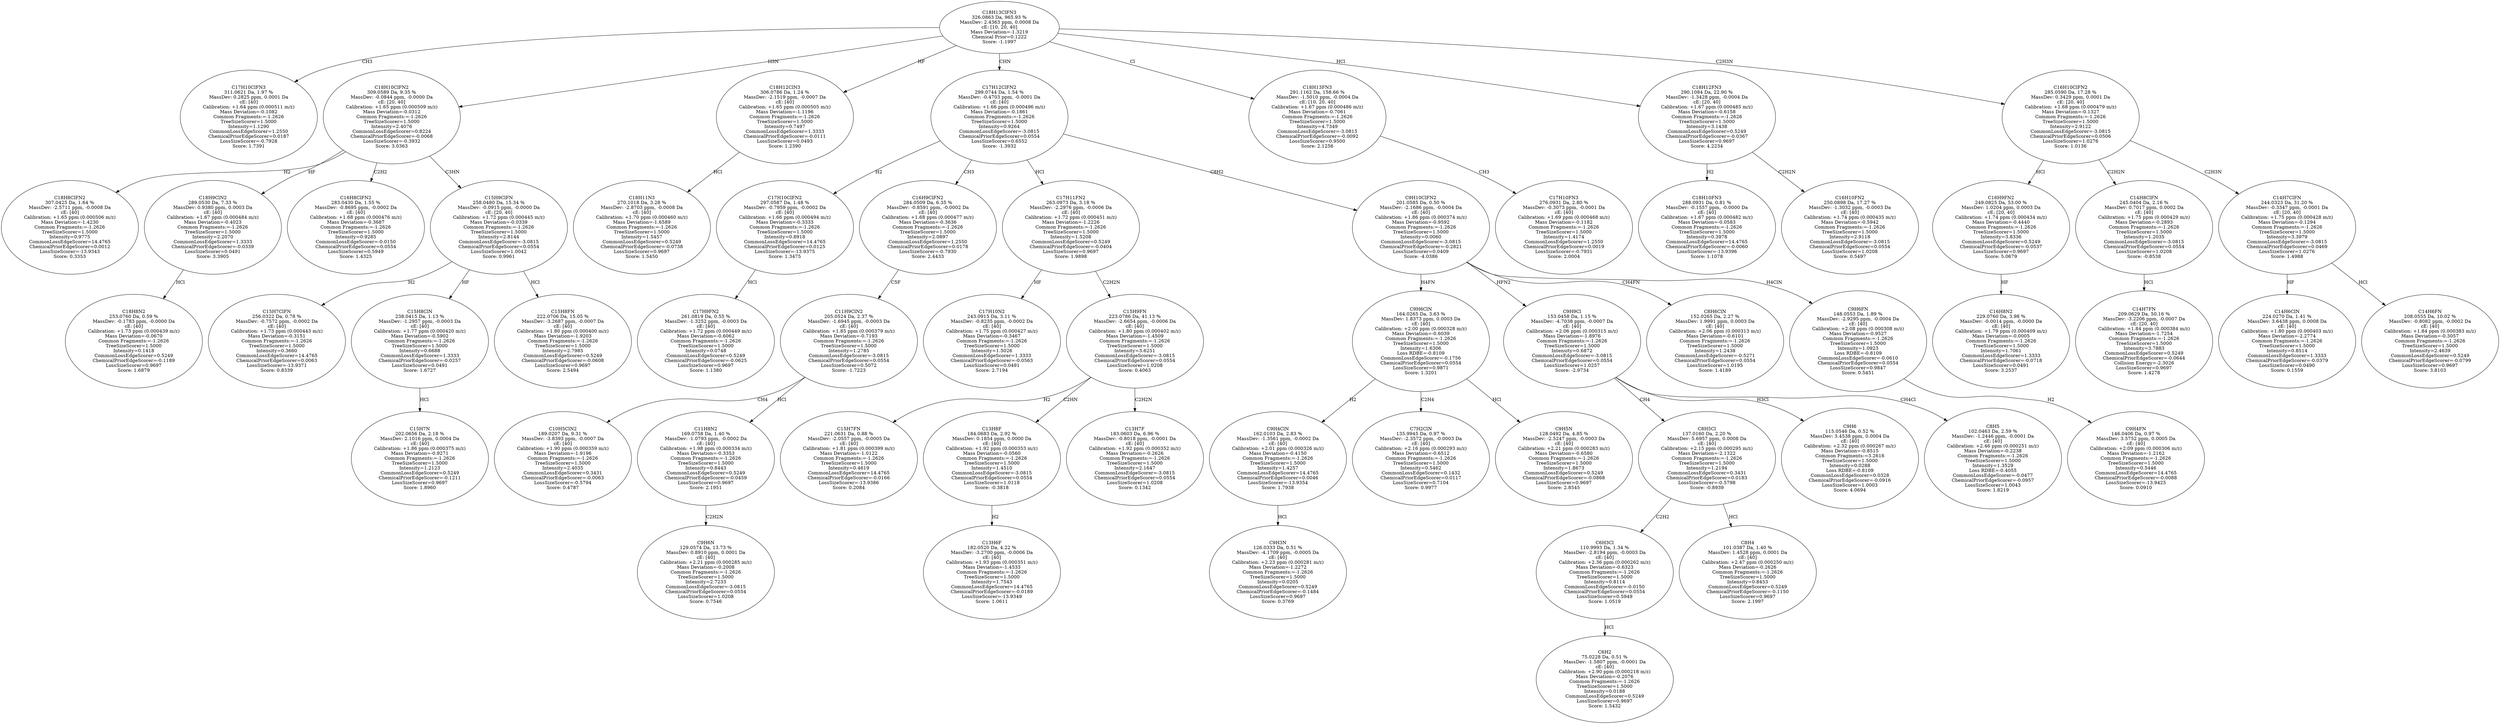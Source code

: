 strict digraph {
v1 [label="C17H10ClFN3\n311.0621 Da, 1.97 %\nMassDev: 0.2825 ppm, 0.0001 Da\ncE: [40]\nCalibration: +1.64 ppm (0.000511 m/z)\nMass Deviation=-0.1082\nCommon Fragments:=-1.2626\nTreeSizeScorer=1.5000\nIntensity=1.1290\nCommonLossEdgeScorer=1.2550\nChemicalPriorEdgeScorer=0.0187\nLossSizeScorer=-0.7928\nScore: 1.7391"];
v2 [label="C18H8ClFN2\n307.0425 Da, 1.64 %\nMassDev: -2.5711 ppm, -0.0008 Da\ncE: [40]\nCalibration: +1.65 ppm (0.000506 m/z)\nMass Deviation=-1.4230\nCommon Fragments:=-1.2626\nTreeSizeScorer=1.5000\nIntensity=0.9775\nCommonLossEdgeScorer=14.4765\nChemicalPriorEdgeScorer=0.0012\nLossSizeScorer=-13.9343\nScore: 0.3353"];
v3 [label="C18H8N2\n253.0760 Da, 0.59 %\nMassDev: -0.1783 ppm, -0.0000 Da\ncE: [40]\nCalibration: +1.73 ppm (0.000439 m/z)\nMass Deviation=-0.0670\nCommon Fragments:=-1.2626\nTreeSizeScorer=1.5000\nIntensity=0.1418\nCommonLossEdgeScorer=0.5249\nChemicalPriorEdgeScorer=-0.1189\nLossSizeScorer=0.9697\nScore: 1.6879"];
v4 [label="C18H9ClN2\n289.0530 Da, 7.33 %\nMassDev: 0.9380 ppm, 0.0003 Da\ncE: [40]\nCalibration: +1.67 ppm (0.000484 m/z)\nMass Deviation=-0.4023\nCommon Fragments:=-1.2626\nTreeSizeScorer=1.5000\nIntensity=2.2070\nCommonLossEdgeScorer=1.3333\nChemicalPriorEdgeScorer=-0.0339\nLossSizeScorer=0.0491\nScore: 3.3905"];
v5 [label="C16H8ClFN2\n283.0430 Da, 1.55 %\nMassDev: -0.8695 ppm, -0.0002 Da\ncE: [40]\nCalibration: +1.68 ppm (0.000476 m/z)\nMass Deviation=-0.3687\nCommon Fragments:=-1.2626\nTreeSizeScorer=1.5000\nIntensity=0.9285\nCommonLossEdgeScorer=-0.0150\nChemicalPriorEdgeScorer=0.0554\nLossSizeScorer=0.5949\nScore: 1.4325"];
v6 [label="C15H7ClFN\n256.0322 Da, 0.78 %\nMassDev: -0.7572 ppm, -0.0002 Da\ncE: [40]\nCalibration: +1.73 ppm (0.000443 m/z)\nMass Deviation=-0.3151\nCommon Fragments:=-1.2626\nTreeSizeScorer=1.5000\nIntensity=0.3660\nCommonLossEdgeScorer=14.4765\nChemicalPriorEdgeScorer=0.0063\nLossSizeScorer=-13.9371\nScore: 0.8339"];
v7 [label="C15H7N\n202.0656 Da, 2.18 %\nMassDev: 2.1016 ppm, 0.0004 Da\ncE: [40]\nCalibration: +1.86 ppm (0.000375 m/z)\nMass Deviation=-0.9271\nCommon Fragments:=-1.2626\nTreeSizeScorer=1.5000\nIntensity=1.2123\nCommonLossEdgeScorer=0.5249\nChemicalPriorEdgeScorer=-0.1211\nLossSizeScorer=0.9697\nScore: 1.8960"];
v8 [label="C15H8ClN\n238.0415 Da, 1.13 %\nMassDev: -1.2957 ppm, -0.0003 Da\ncE: [40]\nCalibration: +1.77 ppm (0.000420 m/z)\nMass Deviation=-0.5902\nCommon Fragments:=-1.2626\nTreeSizeScorer=1.5000\nIntensity=0.6688\nCommonLossEdgeScorer=1.3333\nChemicalPriorEdgeScorer=-0.0257\nLossSizeScorer=0.0491\nScore: 1.6727"];
v9 [label="C15H8FN\n222.0706 Da, 15.05 %\nMassDev: -3.2687 ppm, -0.0007 Da\ncE: [40]\nCalibration: +1.80 ppm (0.000400 m/z)\nMass Deviation=-1.9203\nCommon Fragments:=-1.2626\nTreeSizeScorer=1.5000\nIntensity=2.7985\nCommonLossEdgeScorer=0.5249\nChemicalPriorEdgeScorer=-0.0608\nLossSizeScorer=0.9697\nScore: 2.5494"];
v10 [label="C15H9ClFN\n258.0480 Da, 15.34 %\nMassDev: -0.0915 ppm, -0.0000 Da\ncE: [20, 40]\nCalibration: +1.72 ppm (0.000445 m/z)\nMass Deviation=-0.0339\nCommon Fragments:=-1.2626\nTreeSizeScorer=1.5000\nIntensity=2.8144\nCommonLossEdgeScorer=-3.0815\nChemicalPriorEdgeScorer=0.0554\nLossSizeScorer=1.0042\nScore: 0.9961"];
v11 [label="C18H10ClFN2\n309.0589 Da, 9.35 %\nMassDev: -0.0844 ppm, -0.0000 Da\ncE: [20, 40]\nCalibration: +1.65 ppm (0.000509 m/z)\nMass Deviation=-0.0312\nCommon Fragments:=-1.2626\nTreeSizeScorer=1.5000\nIntensity=2.4076\nCommonLossEdgeScorer=0.8224\nChemicalPriorEdgeScorer=-0.0068\nLossSizeScorer=-0.3932\nScore: 3.0363"];
v12 [label="C18H11N3\n270.1018 Da, 3.28 %\nMassDev: -2.8703 ppm, -0.0008 Da\ncE: [40]\nCalibration: +1.70 ppm (0.000460 m/z)\nMass Deviation=-1.6589\nCommon Fragments:=-1.2626\nTreeSizeScorer=1.5000\nIntensity=1.5457\nCommonLossEdgeScorer=0.5249\nChemicalPriorEdgeScorer=-0.0738\nLossSizeScorer=0.9697\nScore: 1.5450"];
v13 [label="C18H12ClN3\n306.0786 Da, 1.24 %\nMassDev: -2.1519 ppm, -0.0007 Da\ncE: [40]\nCalibration: +1.65 ppm (0.000505 m/z)\nMass Deviation=-1.1196\nCommon Fragments:=-1.2626\nTreeSizeScorer=1.5000\nIntensity=0.7497\nCommonLossEdgeScorer=1.3333\nChemicalPriorEdgeScorer=-0.0111\nLossSizeScorer=0.0493\nScore: 1.2390"];
v14 [label="C17H9FN2\n261.0819 Da, 0.55 %\nMassDev: -1.3252 ppm, -0.0003 Da\ncE: [40]\nCalibration: +1.72 ppm (0.000449 m/z)\nMass Deviation=-0.6062\nCommon Fragments:=-1.2626\nTreeSizeScorer=1.5000\nIntensity=0.0748\nCommonLossEdgeScorer=0.5249\nChemicalPriorEdgeScorer=-0.0625\nLossSizeScorer=0.9697\nScore: 1.1380"];
v15 [label="C17H10ClFN2\n297.0587 Da, 1.48 %\nMassDev: -0.7959 ppm, -0.0002 Da\ncE: [40]\nCalibration: +1.66 ppm (0.000494 m/z)\nMass Deviation=-0.3333\nCommon Fragments:=-1.2626\nTreeSizeScorer=1.5000\nIntensity=0.8918\nCommonLossEdgeScorer=14.4765\nChemicalPriorEdgeScorer=0.0125\nLossSizeScorer=-13.9375\nScore: 1.3475"];
v16 [label="C10H5ClN2\n189.0207 Da, 9.31 %\nMassDev: -3.8393 ppm, -0.0007 Da\ncE: [40]\nCalibration: +1.90 ppm (0.000359 m/z)\nMass Deviation=-1.9196\nCommon Fragments:=-1.2626\nTreeSizeScorer=1.5000\nIntensity=2.4035\nCommonLossEdgeScorer=0.3431\nChemicalPriorEdgeScorer=-0.0063\nLossSizeScorer=-0.5794\nScore: 0.4787"];
v17 [label="C9H6N\n129.0574 Da, 13.73 %\nMassDev: 0.8910 ppm, 0.0001 Da\ncE: [40]\nCalibration: +2.21 ppm (0.000285 m/z)\nMass Deviation=-0.2008\nCommon Fragments:=-1.2626\nTreeSizeScorer=1.5000\nIntensity=2.7233\nCommonLossEdgeScorer=-3.0815\nChemicalPriorEdgeScorer=0.0554\nLossSizeScorer=1.0208\nScore: 0.7546"];
v18 [label="C11H8N2\n169.0758 Da, 1.40 %\nMassDev: -1.0793 ppm, -0.0002 Da\ncE: [40]\nCalibration: +1.98 ppm (0.000334 m/z)\nMass Deviation=-0.3353\nCommon Fragments:=-1.2626\nTreeSizeScorer=1.5000\nIntensity=0.8443\nCommonLossEdgeScorer=0.5249\nChemicalPriorEdgeScorer=-0.0459\nLossSizeScorer=0.9697\nScore: 2.1951"];
v19 [label="C11H9ClN2\n205.0524 Da, 2.37 %\nMassDev: -1.6945 ppm, -0.0003 Da\ncE: [40]\nCalibration: +1.85 ppm (0.000379 m/z)\nMass Deviation=-0.7193\nCommon Fragments:=-1.2626\nTreeSizeScorer=1.5000\nIntensity=1.2785\nCommonLossEdgeScorer=-3.0815\nChemicalPriorEdgeScorer=0.0554\nLossSizeScorer=0.5072\nScore: -1.7223"];
v20 [label="C16H9ClFN2\n284.0509 Da, 6.35 %\nMassDev: -0.8591 ppm, -0.0002 Da\ncE: [40]\nCalibration: +1.68 ppm (0.000477 m/z)\nMass Deviation=-0.3636\nCommon Fragments:=-1.2626\nTreeSizeScorer=1.5000\nIntensity=2.0897\nCommonLossEdgeScorer=1.2550\nChemicalPriorEdgeScorer=0.0178\nLossSizeScorer=-0.7930\nScore: 2.4433"];
v21 [label="C17H10N2\n243.0915 Da, 3.11 %\nMassDev: -0.8235 ppm, -0.0002 Da\ncE: [40]\nCalibration: +1.75 ppm (0.000427 m/z)\nMass Deviation=-0.3467\nCommon Fragments:=-1.2626\nTreeSizeScorer=1.5000\nIntensity=1.5026\nCommonLossEdgeScorer=1.3333\nChemicalPriorEdgeScorer=-0.0563\nLossSizeScorer=0.0491\nScore: 2.7194"];
v22 [label="C15H7FN\n221.0631 Da, 0.88 %\nMassDev: -2.0557 ppm, -0.0005 Da\ncE: [40]\nCalibration: +1.81 ppm (0.000399 m/z)\nMass Deviation=-1.0122\nCommon Fragments:=-1.2626\nTreeSizeScorer=1.5000\nIntensity=0.4619\nCommonLossEdgeScorer=14.4765\nChemicalPriorEdgeScorer=-0.0166\nLossSizeScorer=-13.9386\nScore: 0.2084"];
v23 [label="C13H6F\n182.0520 Da, 4.22 %\nMassDev: -3.2700 ppm, -0.0006 Da\ncE: [40]\nCalibration: +1.93 ppm (0.000351 m/z)\nMass Deviation=-1.4533\nCommon Fragments:=-1.2626\nTreeSizeScorer=1.5000\nIntensity=1.7543\nCommonLossEdgeScorer=14.4765\nChemicalPriorEdgeScorer=-0.0189\nLossSizeScorer=-13.9349\nScore: 1.0611"];
v24 [label="C13H8F\n184.0683 Da, 2.92 %\nMassDev: 0.1854 ppm, 0.0000 Da\ncE: [40]\nCalibration: +1.92 ppm (0.000353 m/z)\nMass Deviation=-0.0560\nCommon Fragments:=-1.2626\nTreeSizeScorer=1.5000\nIntensity=1.4510\nCommonLossEdgeScorer=-3.0815\nChemicalPriorEdgeScorer=0.0554\nLossSizeScorer=1.0118\nScore: -0.3818"];
v25 [label="C13H7F\n183.0603 Da, 6.96 %\nMassDev: -0.8018 ppm, -0.0001 Da\ncE: [40]\nCalibration: +1.92 ppm (0.000352 m/z)\nMass Deviation=-0.2626\nCommon Fragments:=-1.2626\nTreeSizeScorer=1.5000\nIntensity=2.1647\nCommonLossEdgeScorer=-3.0815\nChemicalPriorEdgeScorer=0.0554\nLossSizeScorer=1.0208\nScore: 0.1342"];
v26 [label="C15H9FN\n223.0786 Da, 41.13 %\nMassDev: -2.6654 ppm, -0.0006 Da\ncE: [40]\nCalibration: +1.80 ppm (0.000402 m/z)\nMass Deviation=-1.4509\nCommon Fragments:=-1.2626\nTreeSizeScorer=1.5000\nIntensity=3.6251\nCommonLossEdgeScorer=-3.0815\nChemicalPriorEdgeScorer=0.0554\nLossSizeScorer=1.0208\nScore: 0.4063"];
v27 [label="C17H11FN2\n263.0973 Da, 3.18 %\nMassDev: -2.2976 ppm, -0.0006 Da\ncE: [40]\nCalibration: +1.72 ppm (0.000451 m/z)\nMass Deviation=-1.2226\nCommon Fragments:=-1.2626\nTreeSizeScorer=1.5000\nIntensity=1.5208\nCommonLossEdgeScorer=0.5249\nChemicalPriorEdgeScorer=-0.0404\nLossSizeScorer=0.9697\nScore: 1.9898"];
v28 [label="C9H3N\n126.0333 Da, 0.51 %\nMassDev: -4.1709 ppm, -0.0005 Da\ncE: [40]\nCalibration: +2.23 ppm (0.000281 m/z)\nMass Deviation=-1.2272\nCommon Fragments:=-1.2626\nTreeSizeScorer=1.5000\nIntensity=0.0205\nCommonLossEdgeScorer=0.5249\nChemicalPriorEdgeScorer=-0.1484\nLossSizeScorer=0.9697\nScore: 0.3769"];
v29 [label="C9H4ClN\n162.0103 Da, 2.83 %\nMassDev: -1.3561 ppm, -0.0002 Da\ncE: [40]\nCalibration: +2.01 ppm (0.000326 m/z)\nMass Deviation=-0.4150\nCommon Fragments:=-1.2626\nTreeSizeScorer=1.5000\nIntensity=1.4257\nCommonLossEdgeScorer=14.4765\nChemicalPriorEdgeScorer=0.0046\nLossSizeScorer=-13.9354\nScore: 1.7938"];
v30 [label="C7H2ClN\n135.9945 Da, 0.97 %\nMassDev: -2.3572 ppm, -0.0003 Da\ncE: [40]\nCalibration: +2.16 ppm (0.000293 m/z)\nMass Deviation=-0.6512\nCommon Fragments:=-1.2626\nTreeSizeScorer=1.5000\nIntensity=0.5462\nCommonLossEdgeScorer=0.1432\nChemicalPriorEdgeScorer=0.0117\nLossSizeScorer=0.7104\nScore: 0.9977"];
v31 [label="C9H5N\n128.0492 Da, 4.85 %\nMassDev: -2.5247 ppm, -0.0003 Da\ncE: [40]\nCalibration: +2.21 ppm (0.000283 m/z)\nMass Deviation=-0.6580\nCommon Fragments:=-1.2626\nTreeSizeScorer=1.5000\nIntensity=1.8673\nCommonLossEdgeScorer=0.5249\nChemicalPriorEdgeScorer=-0.0868\nLossSizeScorer=0.9697\nScore: 2.8545"];
v32 [label="C9H6ClN\n164.0265 Da, 3.63 %\nMassDev: 1.8373 ppm, 0.0003 Da\ncE: [40]\nCalibration: +2.00 ppm (0.000328 m/z)\nMass Deviation=-0.6039\nCommon Fragments:=-1.2626\nTreeSizeScorer=1.5000\nIntensity=1.6306\nLoss RDBE=-0.8109\nCommonLossEdgeScorer=-0.1756\nChemicalPriorEdgeScorer=0.0554\nLossSizeScorer=0.9871\nScore: 1.3201"];
v33 [label="C6H2\n75.0228 Da, 0.51 %\nMassDev: -1.5807 ppm, -0.0001 Da\ncE: [40]\nCalibration: +2.90 ppm (0.000218 m/z)\nMass Deviation=-0.2076\nCommon Fragments:=-1.2626\nTreeSizeScorer=1.5000\nIntensity=0.0188\nCommonLossEdgeScorer=0.5249\nLossSizeScorer=0.9697\nScore: 1.5432"];
v34 [label="C6H3Cl\n110.9993 Da, 1.34 %\nMassDev: -2.8194 ppm, -0.0003 Da\ncE: [40]\nCalibration: +2.36 ppm (0.000262 m/z)\nMass Deviation=-0.6323\nCommon Fragments:=-1.2626\nTreeSizeScorer=1.5000\nIntensity=0.8114\nCommonLossEdgeScorer=-0.0150\nChemicalPriorEdgeScorer=0.0554\nLossSizeScorer=0.5949\nScore: 1.0519"];
v35 [label="C8H4\n101.0387 Da, 1.40 %\nMassDev: 1.4528 ppm, 0.0001 Da\ncE: [40]\nCalibration: +2.47 ppm (0.000250 m/z)\nMass Deviation=-0.2626\nCommon Fragments:=-1.2626\nTreeSizeScorer=1.5000\nIntensity=0.8453\nCommonLossEdgeScorer=0.5249\nChemicalPriorEdgeScorer=-0.1150\nLossSizeScorer=0.9697\nScore: 2.1997"];
v36 [label="C8H5Cl\n137.0160 Da, 2.20 %\nMassDev: 5.6957 ppm, 0.0008 Da\ncE: [40]\nCalibration: +2.15 ppm (0.000295 m/z)\nMass Deviation=-2.1322\nCommon Fragments:=-1.2626\nTreeSizeScorer=1.5000\nIntensity=1.2194\nCommonLossEdgeScorer=0.3431\nChemicalPriorEdgeScorer=0.0183\nLossSizeScorer=-0.5798\nScore: -0.8939"];
v37 [label="C9H6\n115.0546 Da, 0.52 %\nMassDev: 3.4538 ppm, 0.0004 Da\ncE: [40]\nCalibration: +2.32 ppm (0.000267 m/z)\nMass Deviation=-0.8515\nCommon Fragments:=3.2616\nTreeSizeScorer=1.5000\nIntensity=0.0288\nLoss RDBE=-0.8109\nCommonLossEdgeScorer=0.0328\nChemicalPriorEdgeScorer=-0.0916\nLossSizeScorer=1.0003\nScore: 4.0694"];
v38 [label="C8H5\n102.0463 Da, 2.59 %\nMassDev: -1.2446 ppm, -0.0001 Da\ncE: [40]\nCalibration: +2.46 ppm (0.000251 m/z)\nMass Deviation=-0.2238\nCommon Fragments:=-1.2626\nTreeSizeScorer=1.5000\nIntensity=1.3529\nLoss RDBE=-0.4055\nCommonLossEdgeScorer=-0.0477\nChemicalPriorEdgeScorer=-0.0957\nLossSizeScorer=1.0043\nScore: 1.8219"];
v39 [label="C9H9Cl\n153.0458 Da, 1.15 %\nMassDev: -4.7038 ppm, -0.0007 Da\ncE: [40]\nCalibration: +2.06 ppm (0.000315 m/z)\nMass Deviation=-1.8976\nCommon Fragments:=-1.2626\nTreeSizeScorer=1.5000\nIntensity=0.6872\nCommonLossEdgeScorer=-3.0815\nChemicalPriorEdgeScorer=0.0554\nLossSizeScorer=1.0257\nScore: -2.9734"];
v40 [label="C8H6ClN\n152.0265 Da, 2.27 %\nMassDev: 1.9991 ppm, 0.0003 Da\ncE: [40]\nCalibration: +2.06 ppm (0.000313 m/z)\nMass Deviation=-0.6101\nCommon Fragments:=-1.2626\nTreeSizeScorer=1.5000\nIntensity=1.2438\nCommonLossEdgeScorer=-0.5271\nChemicalPriorEdgeScorer=0.0554\nLossSizeScorer=1.0195\nScore: 1.4189"];
v41 [label="C9H4FN\n146.0406 Da, 0.97 %\nMassDev: 3.5752 ppm, 0.0005 Da\ncE: [40]\nCalibration: +2.09 ppm (0.000306 m/z)\nMass Deviation=-1.2162\nCommon Fragments:=-1.2626\nTreeSizeScorer=1.5000\nIntensity=0.5446\nCommonLossEdgeScorer=14.4765\nChemicalPriorEdgeScorer=-0.0088\nLossSizeScorer=-13.9425\nScore: 0.0910"];
v42 [label="C9H6FN\n148.0553 Da, 1.89 %\nMassDev: -2.9295 ppm, -0.0004 Da\ncE: [40]\nCalibration: +2.08 ppm (0.000308 m/z)\nMass Deviation=-0.9527\nCommon Fragments:=-1.2626\nTreeSizeScorer=1.5000\nIntensity=1.0923\nLoss RDBE=-0.8109\nCommonLossEdgeScorer=-0.0610\nChemicalPriorEdgeScorer=0.0554\nLossSizeScorer=0.9847\nScore: 0.5451"];
v43 [label="C9H10ClFN2\n201.0585 Da, 0.50 %\nMassDev: -2.1686 ppm, -0.0004 Da\ncE: [40]\nCalibration: +1.86 ppm (0.000374 m/z)\nMass Deviation=-0.9592\nCommon Fragments:=-1.2626\nTreeSizeScorer=1.5000\nIntensity=0.0060\nCommonLossEdgeScorer=-3.0815\nChemicalPriorEdgeScorer=-0.2821\nLossSizeScorer=0.0409\nScore: -4.0386"];
v44 [label="C17H12ClFN2\n299.0744 Da, 1.54 %\nMassDev: -0.4703 ppm, -0.0001 Da\ncE: [40]\nCalibration: +1.66 ppm (0.000496 m/z)\nMass Deviation=-0.1861\nCommon Fragments:=-1.2626\nTreeSizeScorer=1.5000\nIntensity=0.9264\nCommonLossEdgeScorer=-3.0815\nChemicalPriorEdgeScorer=0.0554\nLossSizeScorer=0.6552\nScore: -1.3932"];
v45 [label="C17H10FN3\n276.0931 Da, 2.80 %\nMassDev: -0.3073 ppm, -0.0001 Da\ncE: [40]\nCalibration: +1.69 ppm (0.000468 m/z)\nMass Deviation=-0.1182\nCommon Fragments:=-1.2626\nTreeSizeScorer=1.5000\nIntensity=1.4174\nCommonLossEdgeScorer=1.2550\nChemicalPriorEdgeScorer=0.0019\nLossSizeScorer=-0.7931\nScore: 2.0004"];
v46 [label="C18H13FN3\n291.1162 Da, 158.66 %\nMassDev: -1.5010 ppm, -0.0004 Da\ncE: [10, 20, 40]\nCalibration: +1.67 ppm (0.000486 m/z)\nMass Deviation=-0.7061\nCommon Fragments:=-1.2626\nTreeSizeScorer=1.5000\nIntensity=4.7349\nCommonLossEdgeScorer=-3.0815\nChemicalPriorEdgeScorer=-0.0092\nLossSizeScorer=0.9500\nScore: 2.1256"];
v47 [label="C18H10FN3\n288.0931 Da, 0.81 %\nMassDev: -0.1557 ppm, -0.0000 Da\ncE: [40]\nCalibration: +1.67 ppm (0.000482 m/z)\nMass Deviation=-0.0583\nCommon Fragments:=-1.2626\nTreeSizeScorer=1.5000\nIntensity=0.3978\nCommonLossEdgeScorer=14.4765\nChemicalPriorEdgeScorer=-0.0060\nLossSizeScorer=-13.9396\nScore: 1.1078"];
v48 [label="C16H10FN2\n250.0898 Da, 17.27 %\nMassDev: -1.3032 ppm, -0.0003 Da\ncE: [40]\nCalibration: +1.74 ppm (0.000435 m/z)\nMass Deviation=-0.5942\nCommon Fragments:=-1.2626\nTreeSizeScorer=1.5000\nIntensity=2.9118\nCommonLossEdgeScorer=-3.0815\nChemicalPriorEdgeScorer=0.0554\nLossSizeScorer=1.0208\nScore: 0.5497"];
v49 [label="C18H12FN3\n290.1084 Da, 22.90 %\nMassDev: -1.3428 ppm, -0.0004 Da\ncE: [20, 40]\nCalibration: +1.67 ppm (0.000485 m/z)\nMass Deviation=-0.6158\nCommon Fragments:=-1.2626\nTreeSizeScorer=1.5000\nIntensity=3.1438\nCommonLossEdgeScorer=0.5249\nChemicalPriorEdgeScorer=-0.0367\nLossSizeScorer=0.9697\nScore: 4.2234"];
v50 [label="C16H8N2\n229.0760 Da, 3.98 %\nMassDev: -0.0014 ppm, -0.0000 Da\ncE: [40]\nCalibration: +1.79 ppm (0.000409 m/z)\nMass Deviation=-0.0005\nCommon Fragments:=-1.2626\nTreeSizeScorer=1.5000\nIntensity=1.7061\nCommonLossEdgeScorer=1.3333\nChemicalPriorEdgeScorer=-0.0718\nLossSizeScorer=0.0491\nScore: 3.2537"];
v51 [label="C16H9FN2\n249.0825 Da, 53.00 %\nMassDev: 1.0204 ppm, 0.0003 Da\ncE: [20, 40]\nCalibration: +1.74 ppm (0.000434 m/z)\nMass Deviation=-0.4440\nCommon Fragments:=-1.2626\nTreeSizeScorer=1.5000\nIntensity=3.8336\nCommonLossEdgeScorer=0.5249\nChemicalPriorEdgeScorer=-0.0537\nLossSizeScorer=0.9697\nScore: 5.0679"];
v52 [label="C14H7FN\n209.0629 Da, 50.16 %\nMassDev: -3.2206 ppm, -0.0007 Da\ncE: [20, 40]\nCalibration: +1.84 ppm (0.000384 m/z)\nMass Deviation=-1.7254\nCommon Fragments:=-1.2626\nTreeSizeScorer=1.5000\nIntensity=3.7883\nCommonLossEdgeScorer=0.5249\nChemicalPriorEdgeScorer=-0.0644\nCollision Energy=-2.3026\nLossSizeScorer=0.9697\nScore: 1.4278"];
v53 [label="C14H8ClFN\n245.0404 Da, 2.16 %\nMassDev: 0.7017 ppm, 0.0002 Da\ncE: [40]\nCalibration: +1.75 ppm (0.000429 m/z)\nMass Deviation=-0.2893\nCommon Fragments:=-1.2626\nTreeSizeScorer=1.5000\nIntensity=1.2035\nCommonLossEdgeScorer=-3.0815\nChemicalPriorEdgeScorer=0.0554\nLossSizeScorer=1.0208\nScore: -0.8538"];
v54 [label="C14H6ClN\n224.0270 Da, 1.41 %\nMassDev: 3.6438 ppm, 0.0008 Da\ncE: [40]\nCalibration: +1.80 ppm (0.000403 m/z)\nMass Deviation=-2.2774\nCommon Fragments:=-1.2626\nTreeSizeScorer=1.5000\nIntensity=0.8514\nCommonLossEdgeScorer=1.3333\nChemicalPriorEdgeScorer=-0.0379\nLossSizeScorer=0.0490\nScore: 0.1559"];
v55 [label="C14H6FN\n208.0555 Da, 10.02 %\nMassDev: -0.8082 ppm, -0.0002 Da\ncE: [40]\nCalibration: +1.84 ppm (0.000383 m/z)\nMass Deviation=-0.3057\nCommon Fragments:=-1.2626\nTreeSizeScorer=1.5000\nIntensity=2.4639\nCommonLossEdgeScorer=0.5249\nChemicalPriorEdgeScorer=-0.0799\nLossSizeScorer=0.9697\nScore: 3.8103"];
v56 [label="C14H7ClFN\n244.0323 Da, 31.20 %\nMassDev: -0.3347 ppm, -0.0001 Da\ncE: [20, 40]\nCalibration: +1.75 ppm (0.000428 m/z)\nMass Deviation=-0.1294\nCommon Fragments:=-1.2626\nTreeSizeScorer=1.5000\nIntensity=3.3979\nCommonLossEdgeScorer=-3.0815\nChemicalPriorEdgeScorer=0.0469\nLossSizeScorer=1.0276\nScore: 1.4988"];
v57 [label="C16H10ClFN2\n285.0590 Da, 17.28 %\nMassDev: 0.3429 ppm, 0.0001 Da\ncE: [20, 40]\nCalibration: +1.68 ppm (0.000479 m/z)\nMass Deviation=-0.1327\nCommon Fragments:=-1.2626\nTreeSizeScorer=1.5000\nIntensity=2.9122\nCommonLossEdgeScorer=-3.0815\nChemicalPriorEdgeScorer=0.0506\nLossSizeScorer=1.0276\nScore: 1.0136"];
v58 [label="C18H13ClFN3\n326.0863 Da, 965.93 %\nMassDev: 2.4363 ppm, 0.0008 Da\ncE: [10, 20, 40]\nMass Deviation=-1.3219\nChemical Prior=0.1222\nScore: -1.1997"];
v58 -> v1 [label="CH3"];
v11 -> v2 [label="H2"];
v4 -> v3 [label="HCl"];
v11 -> v4 [label="HF"];
v11 -> v5 [label="C2H2"];
v10 -> v6 [label="H2"];
v8 -> v7 [label="HCl"];
v10 -> v8 [label="HF"];
v10 -> v9 [label="HCl"];
v11 -> v10 [label="C3HN"];
v58 -> v11 [label="H3N"];
v13 -> v12 [label="HCl"];
v58 -> v13 [label="HF"];
v15 -> v14 [label="HCl"];
v44 -> v15 [label="H2"];
v19 -> v16 [label="CH4"];
v18 -> v17 [label="C2H2N"];
v19 -> v18 [label="HCl"];
v20 -> v19 [label="C5F"];
v44 -> v20 [label="CH3"];
v27 -> v21 [label="HF"];
v26 -> v22 [label="H2"];
v24 -> v23 [label="H2"];
v26 -> v24 [label="C2HN"];
v26 -> v25 [label="C2H2N"];
v27 -> v26 [label="C2H2N"];
v44 -> v27 [label="HCl"];
v29 -> v28 [label="HCl"];
v32 -> v29 [label="H2"];
v32 -> v30 [label="C2H4"];
v32 -> v31 [label="HCl"];
v43 -> v32 [label="H4FN"];
v34 -> v33 [label="HCl"];
v36 -> v34 [label="C2H2"];
v36 -> v35 [label="HCl"];
v39 -> v36 [label="CH4"];
v39 -> v37 [label="H3Cl"];
v39 -> v38 [label="CH4Cl"];
v43 -> v39 [label="HFN2"];
v43 -> v40 [label="CH4FN"];
v42 -> v41 [label="H2"];
v43 -> v42 [label="H4ClN"];
v44 -> v43 [label="C8H2"];
v58 -> v44 [label="CHN"];
v46 -> v45 [label="CH3"];
v58 -> v46 [label="Cl"];
v49 -> v47 [label="H2"];
v49 -> v48 [label="C2H2N"];
v58 -> v49 [label="HCl"];
v51 -> v50 [label="HF"];
v57 -> v51 [label="HCl"];
v53 -> v52 [label="HCl"];
v57 -> v53 [label="C2H2N"];
v56 -> v54 [label="HF"];
v56 -> v55 [label="HCl"];
v57 -> v56 [label="C2H3N"];
v58 -> v57 [label="C2H3N"];
}